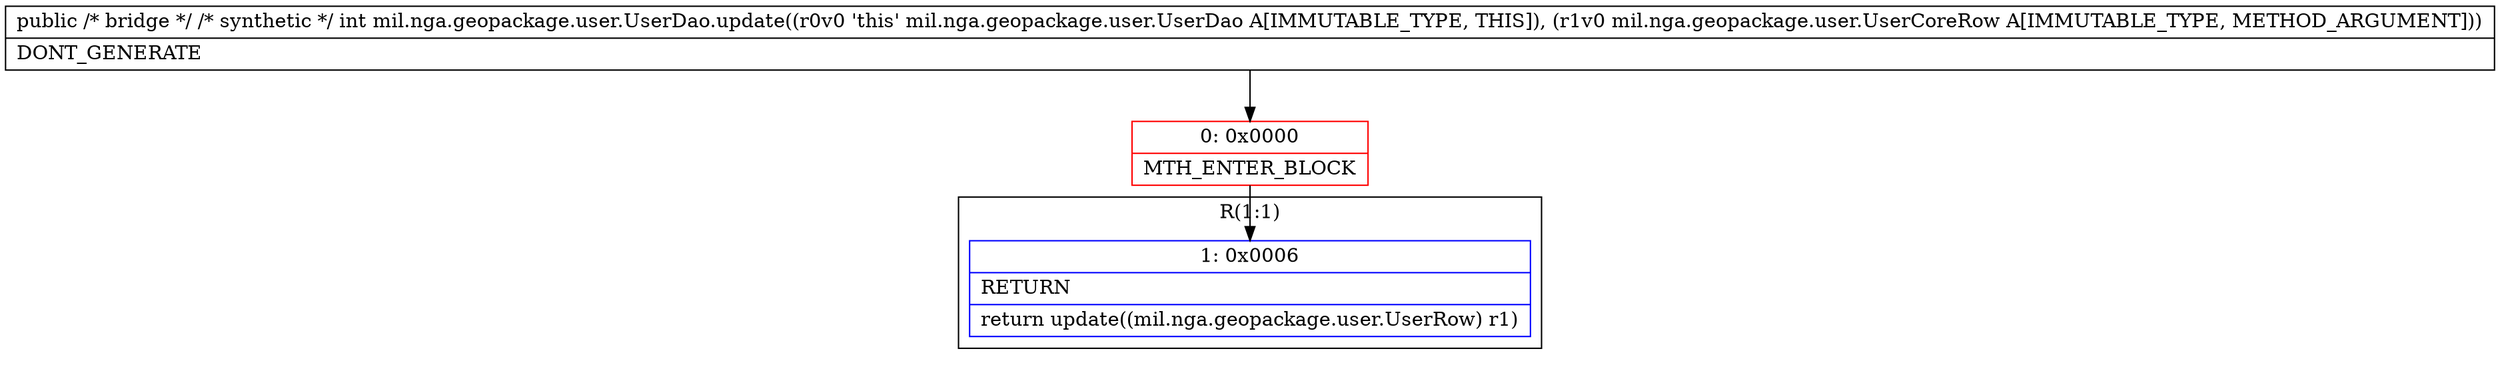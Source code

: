 digraph "CFG formil.nga.geopackage.user.UserDao.update(Lmil\/nga\/geopackage\/user\/UserCoreRow;)I" {
subgraph cluster_Region_1249501277 {
label = "R(1:1)";
node [shape=record,color=blue];
Node_1 [shape=record,label="{1\:\ 0x0006|RETURN\l|return update((mil.nga.geopackage.user.UserRow) r1)\l}"];
}
Node_0 [shape=record,color=red,label="{0\:\ 0x0000|MTH_ENTER_BLOCK\l}"];
MethodNode[shape=record,label="{public \/* bridge *\/ \/* synthetic *\/ int mil.nga.geopackage.user.UserDao.update((r0v0 'this' mil.nga.geopackage.user.UserDao A[IMMUTABLE_TYPE, THIS]), (r1v0 mil.nga.geopackage.user.UserCoreRow A[IMMUTABLE_TYPE, METHOD_ARGUMENT]))  | DONT_GENERATE\l}"];
MethodNode -> Node_0;
Node_0 -> Node_1;
}

